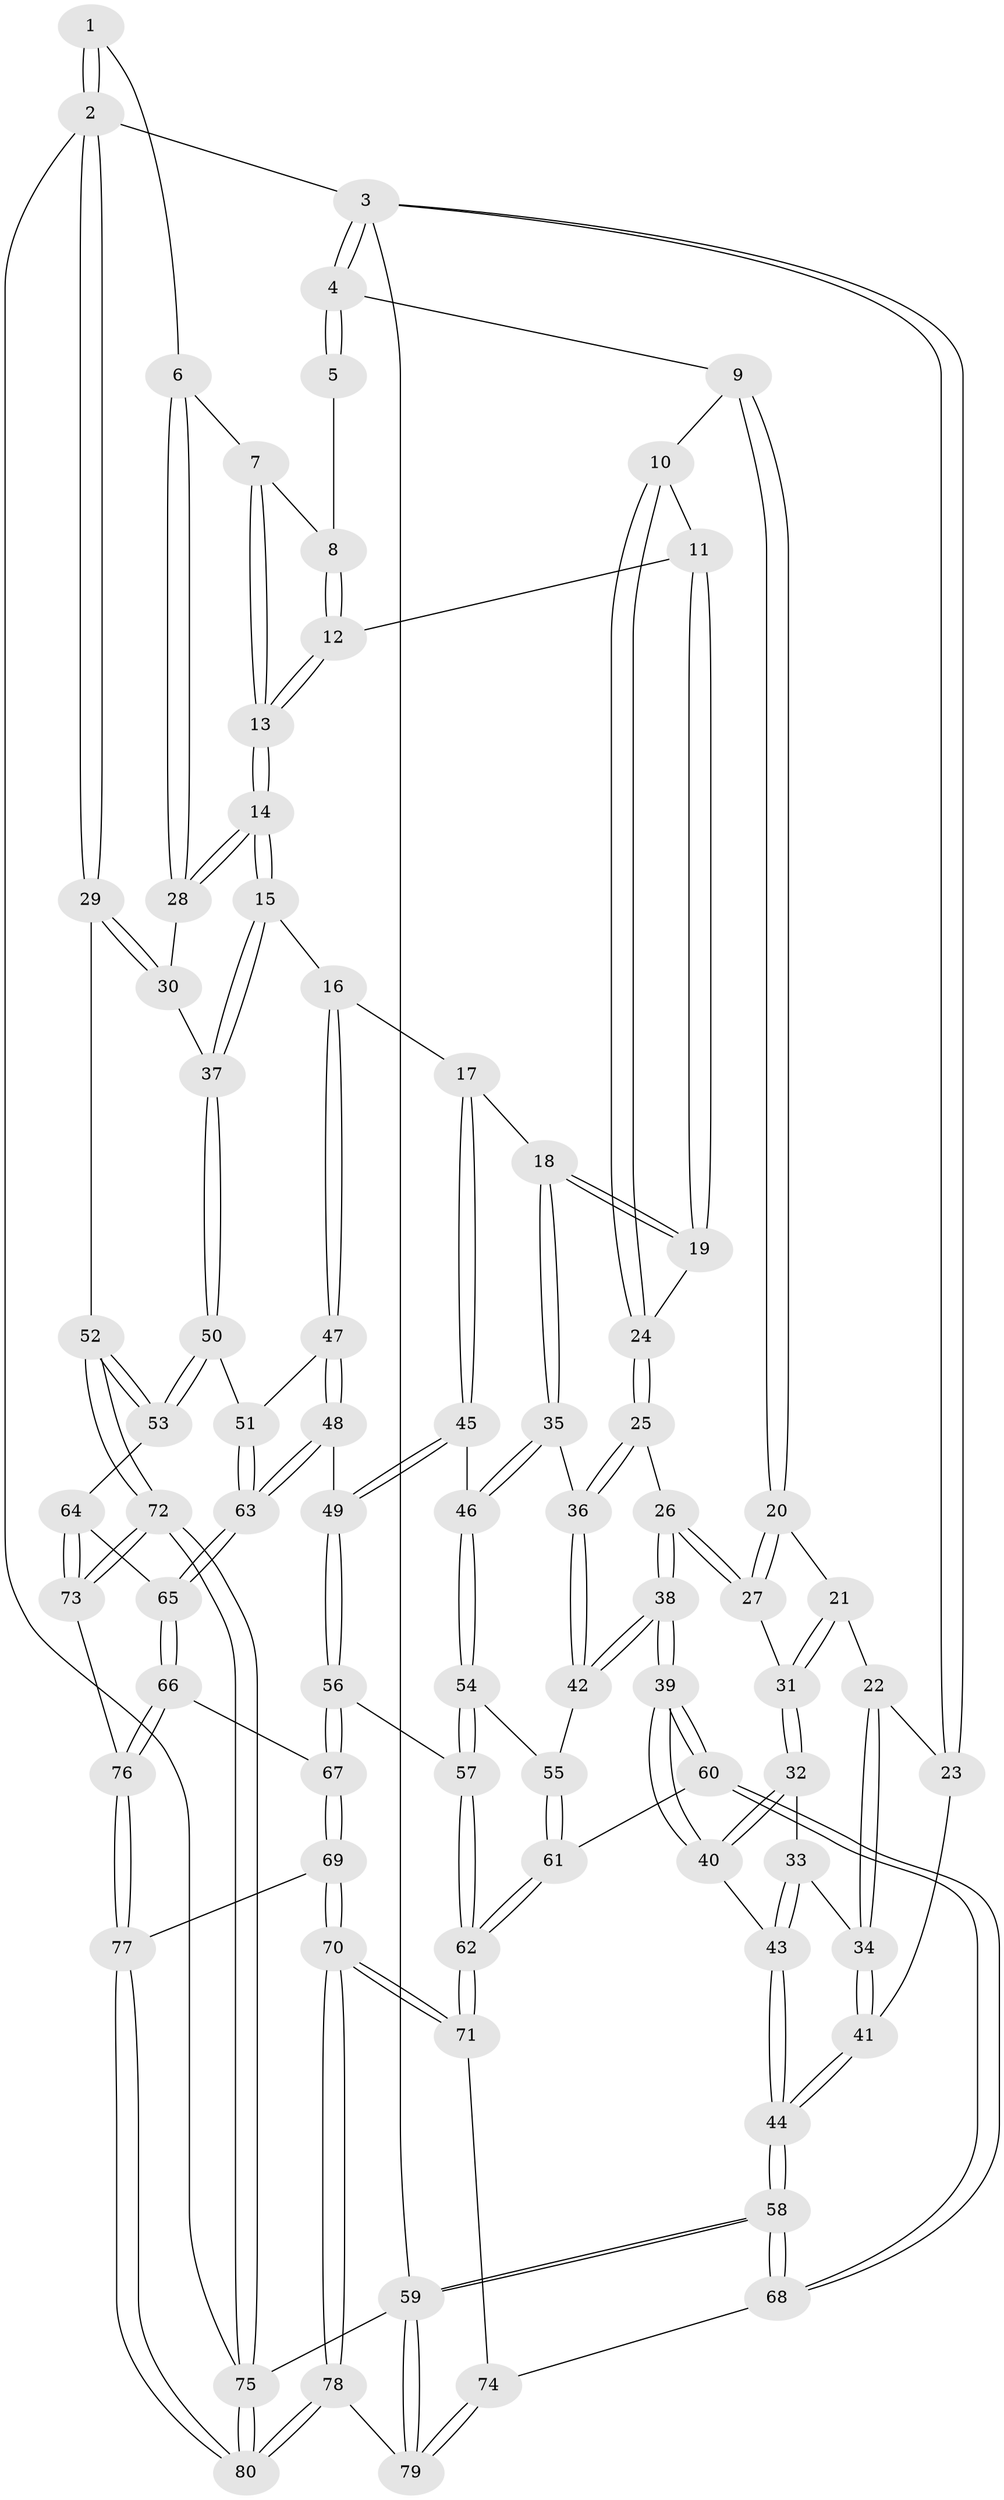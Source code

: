 // coarse degree distribution, {5: 0.39285714285714285, 6: 0.125, 7: 0.017857142857142856, 4: 0.39285714285714285, 3: 0.05357142857142857, 8: 0.017857142857142856}
// Generated by graph-tools (version 1.1) at 2025/21/03/04/25 18:21:13]
// undirected, 80 vertices, 197 edges
graph export_dot {
graph [start="1"]
  node [color=gray90,style=filled];
  1 [pos="+1+0"];
  2 [pos="+1+0"];
  3 [pos="+0+0"];
  4 [pos="+0.3078849114136116+0"];
  5 [pos="+0.8252563590725502+0"];
  6 [pos="+0.9390478819049225+0.14771841814739417"];
  7 [pos="+0.8288951771877152+0.04436542503427869"];
  8 [pos="+0.8083742820988735+0"];
  9 [pos="+0.31720817459384343+0"];
  10 [pos="+0.3635718902033353+0"];
  11 [pos="+0.608331129482556+0.10194418350386598"];
  12 [pos="+0.6231673801232296+0.10474281703644027"];
  13 [pos="+0.7172772953580576+0.16551178419144988"];
  14 [pos="+0.7653335876581153+0.3195567753605909"];
  15 [pos="+0.7418808465213589+0.3585625370000782"];
  16 [pos="+0.7339849921774999+0.3646442933242925"];
  17 [pos="+0.7124895000861095+0.36924523362809464"];
  18 [pos="+0.6478677951285308+0.3661374987934413"];
  19 [pos="+0.5597146887743447+0.2846205301317621"];
  20 [pos="+0.2451013962614538+0.05875368198817577"];
  21 [pos="+0.07795918773830277+0.24896855397486178"];
  22 [pos="+0+0.24992820288134324"];
  23 [pos="+0+0.18215777440176656"];
  24 [pos="+0.44331397481829+0.2529464768682864"];
  25 [pos="+0.35698407262665843+0.37581268533249035"];
  26 [pos="+0.2944894250335201+0.39039996427442947"];
  27 [pos="+0.2681178999013814+0.3746794039302461"];
  28 [pos="+0.98797877962249+0.2212795735374391"];
  29 [pos="+1+0.23289904582913656"];
  30 [pos="+1+0.22686016590709404"];
  31 [pos="+0.18318324776864842+0.37181138421356624"];
  32 [pos="+0.10658639760187838+0.43834005320191355"];
  33 [pos="+0.06357650449448136+0.45191520261554574"];
  34 [pos="+0.06285154948017843+0.4516468581630477"];
  35 [pos="+0.5224908133082069+0.45822358505449223"];
  36 [pos="+0.48779053583268045+0.4624227242704515"];
  37 [pos="+0.9270794990885014+0.47376907325956846"];
  38 [pos="+0.2778429288351451+0.6039127746627271"];
  39 [pos="+0.2705048543070801+0.635603818813184"];
  40 [pos="+0.20779944990095298+0.6115206695108258"];
  41 [pos="+0+0.4507219864246339"];
  42 [pos="+0.47941487244212255+0.48135358028339653"];
  43 [pos="+0.056349301766829+0.6013682126007316"];
  44 [pos="+0+0.7854301571841751"];
  45 [pos="+0.6391009664235069+0.5751186879691442"];
  46 [pos="+0.5758926978157436+0.5628875742187109"];
  47 [pos="+0.7641933150888395+0.4833978551232484"];
  48 [pos="+0.7867664799430797+0.604777110213875"];
  49 [pos="+0.6708640228400922+0.6227669995400761"];
  50 [pos="+0.9916307205982801+0.5608212744742093"];
  51 [pos="+0.9881873979830852+0.5615228230204844"];
  52 [pos="+1+0.5829486078948984"];
  53 [pos="+1+0.567686991088039"];
  54 [pos="+0.5253399830652716+0.6314288145810174"];
  55 [pos="+0.455707664529578+0.6175557251594945"];
  56 [pos="+0.6197536258857221+0.7193306062840051"];
  57 [pos="+0.5904315095446833+0.7205193167705329"];
  58 [pos="+0+1"];
  59 [pos="+0+1"];
  60 [pos="+0.28584030992128256+0.6705422765644651"];
  61 [pos="+0.35702995312481456+0.6710657019800345"];
  62 [pos="+0.5095619360259978+0.7861086220309165"];
  63 [pos="+0.7931818207273085+0.6098076643415082"];
  64 [pos="+0.8770053074051427+0.7561396886823668"];
  65 [pos="+0.8156383617240541+0.7736915242257066"];
  66 [pos="+0.814324796878618+0.7756363799117397"];
  67 [pos="+0.7143069256381583+0.8022887849381173"];
  68 [pos="+0.23481461302351436+0.8064331573356414"];
  69 [pos="+0.6620616161076007+0.9194613860765412"];
  70 [pos="+0.5586801930328132+1"];
  71 [pos="+0.4994467147662296+0.8598481236565156"];
  72 [pos="+1+0.816750428674073"];
  73 [pos="+1+0.830456503421623"];
  74 [pos="+0.2670761018463661+0.8323670565794823"];
  75 [pos="+1+1"];
  76 [pos="+0.8837590739735867+0.9308750321507713"];
  77 [pos="+0.8662111888596928+0.9776808336817173"];
  78 [pos="+0.5093118958485294+1"];
  79 [pos="+0.48368392068165056+1"];
  80 [pos="+0.8915238535036337+1"];
  1 -- 2;
  1 -- 2;
  1 -- 6;
  2 -- 3;
  2 -- 29;
  2 -- 29;
  2 -- 75;
  3 -- 4;
  3 -- 4;
  3 -- 23;
  3 -- 23;
  3 -- 59;
  4 -- 5;
  4 -- 5;
  4 -- 9;
  5 -- 8;
  6 -- 7;
  6 -- 28;
  6 -- 28;
  7 -- 8;
  7 -- 13;
  7 -- 13;
  8 -- 12;
  8 -- 12;
  9 -- 10;
  9 -- 20;
  9 -- 20;
  10 -- 11;
  10 -- 24;
  10 -- 24;
  11 -- 12;
  11 -- 19;
  11 -- 19;
  12 -- 13;
  12 -- 13;
  13 -- 14;
  13 -- 14;
  14 -- 15;
  14 -- 15;
  14 -- 28;
  14 -- 28;
  15 -- 16;
  15 -- 37;
  15 -- 37;
  16 -- 17;
  16 -- 47;
  16 -- 47;
  17 -- 18;
  17 -- 45;
  17 -- 45;
  18 -- 19;
  18 -- 19;
  18 -- 35;
  18 -- 35;
  19 -- 24;
  20 -- 21;
  20 -- 27;
  20 -- 27;
  21 -- 22;
  21 -- 31;
  21 -- 31;
  22 -- 23;
  22 -- 34;
  22 -- 34;
  23 -- 41;
  24 -- 25;
  24 -- 25;
  25 -- 26;
  25 -- 36;
  25 -- 36;
  26 -- 27;
  26 -- 27;
  26 -- 38;
  26 -- 38;
  27 -- 31;
  28 -- 30;
  29 -- 30;
  29 -- 30;
  29 -- 52;
  30 -- 37;
  31 -- 32;
  31 -- 32;
  32 -- 33;
  32 -- 40;
  32 -- 40;
  33 -- 34;
  33 -- 43;
  33 -- 43;
  34 -- 41;
  34 -- 41;
  35 -- 36;
  35 -- 46;
  35 -- 46;
  36 -- 42;
  36 -- 42;
  37 -- 50;
  37 -- 50;
  38 -- 39;
  38 -- 39;
  38 -- 42;
  38 -- 42;
  39 -- 40;
  39 -- 40;
  39 -- 60;
  39 -- 60;
  40 -- 43;
  41 -- 44;
  41 -- 44;
  42 -- 55;
  43 -- 44;
  43 -- 44;
  44 -- 58;
  44 -- 58;
  45 -- 46;
  45 -- 49;
  45 -- 49;
  46 -- 54;
  46 -- 54;
  47 -- 48;
  47 -- 48;
  47 -- 51;
  48 -- 49;
  48 -- 63;
  48 -- 63;
  49 -- 56;
  49 -- 56;
  50 -- 51;
  50 -- 53;
  50 -- 53;
  51 -- 63;
  51 -- 63;
  52 -- 53;
  52 -- 53;
  52 -- 72;
  52 -- 72;
  53 -- 64;
  54 -- 55;
  54 -- 57;
  54 -- 57;
  55 -- 61;
  55 -- 61;
  56 -- 57;
  56 -- 67;
  56 -- 67;
  57 -- 62;
  57 -- 62;
  58 -- 59;
  58 -- 59;
  58 -- 68;
  58 -- 68;
  59 -- 79;
  59 -- 79;
  59 -- 75;
  60 -- 61;
  60 -- 68;
  60 -- 68;
  61 -- 62;
  61 -- 62;
  62 -- 71;
  62 -- 71;
  63 -- 65;
  63 -- 65;
  64 -- 65;
  64 -- 73;
  64 -- 73;
  65 -- 66;
  65 -- 66;
  66 -- 67;
  66 -- 76;
  66 -- 76;
  67 -- 69;
  67 -- 69;
  68 -- 74;
  69 -- 70;
  69 -- 70;
  69 -- 77;
  70 -- 71;
  70 -- 71;
  70 -- 78;
  70 -- 78;
  71 -- 74;
  72 -- 73;
  72 -- 73;
  72 -- 75;
  72 -- 75;
  73 -- 76;
  74 -- 79;
  74 -- 79;
  75 -- 80;
  75 -- 80;
  76 -- 77;
  76 -- 77;
  77 -- 80;
  77 -- 80;
  78 -- 79;
  78 -- 80;
  78 -- 80;
}
